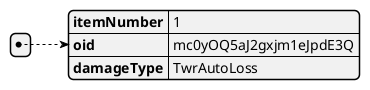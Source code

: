 @startjson

[
{
    "itemNumber": "1",
    "oid": "mc0yOQ5aJ2gxjm1eJpdE3Q",
    "damageType": "TwrAutoLoss"
}
]

@endjson

@startjson

<style>
  .h1 {
    BackGroundColor green
    FontColor white
    FontStyle italic
  }
  .h2 {
    BackGroundColor red
    FontColor white
    FontStyle bold
  }
</style>

#highlight "0" / "itemizedLosses"
#highlight "0" / "itemizedLosses" / "0" / "itemType"
#highlight "0" / "extension" / "airbagsDeployed"
#highlight "0" / "extension" / "knockForKnock"
#highlight "0" / "generalAreaOfDamage" / "0" / "area"
#highlight "0" / "features" / "0" / "reserves" / "0" / "amount"
#highlight "0" / "features" / "0" / "reserves" / "0" / "amount" / "amount"
#highlight "0" / "features" / "0" / "reserves" / "0" / "amount" / "currencyCd"
#highlight "0" / "features" / "0" / "reserves" / "0" / "typeCd"

[
{
    "itemNumber": "1",
    "displayValue": "2021, Nissan, Qashqai J11 ST-L Hatchback 5dr Xtronic 1sp 2.0i, NLF753",
    "damageType": "TwrAutoLoss",
    "itemizedLosses": [
    {
        "oid": "abcd",
        "itemType": "C-Keys and Locks"
    }
    ],
    "componentName": "ClaimsDamage",
    "oid": "mc0yOQ5aJ2gxjm1eJpdE3Q",
    "extension": {
        "airbagsDeployed": "TRUE",
        "knockForKnock": "TRUE"
    },
    "generalAreaOfDamage": [
        {
            "area": "Door - front drivers side"
        }
    ]
    ,
    "features": [
    {
        "oid": "pgXq-Bc8Cm7-bmEnu9NF9g",
        "featureNumber": "1",
        "featureId": "8266408109",
        "coverage": {
            "oid": "hEAnA1gRhBl3asFeavFHDw",
            "coverageCd": "VehicleVehDamage"
        }
        ,
        "featureIncurred": {
            "amount": 2000,
            "currencyCd": "NZD"
        }
        ,
        "statusCd": "OPEN",
        "reserves": [
        {
            "amount": {
                "amount": 2000,
                "currencyCd": "NZD"
            }
            ,
            "typeCd": "INDEMNITY"
        }
        ,
        {
            "amount": {
                "amount": 0,
                "currencyCd": "NZD"
            }
            ,
            "typeCd": "EXPENSE"
        }
        ,
        {
            "amount": {
                "amount": 0,
                "currencyCd": "NZD"
            }
            ,
            "typeCd": "RECOVERY"
        }
        ]
    }
    ]
}
]

@endjson


@startjson

{
  "claimSubStatusCd": "string",
  "policy": {
    "termEffectiveDate": "2023-04-19T22:34:52.917Z",
    "termExpirationDate": "2023-04-19T22:34:52.917Z",
    "inceptionDate": "2023-04-19T22:34:52.917Z",
    "componentName": "string",
    "riskItems": [
      {
        "oid": "string",
        "displayValue": "string",
        "associatedInsurableRiskOid": "string",
        "componentName": "string",
        "coverages": [
          {
            "oid": "string",
            "coverageCd": "string",
            "componentName": "string",
            "deductibleAmount": {
              "amount": 0,
              "currencyCd": "string"
            },
            "designatedCoverageInd": true,
            "coverageDetails": [
              {
                "limitLevel": "string",
                "limitAmount": {
                  "amount": 0,
                  "currencyCd": "string"
                },
                "componentName": "string"
              }
            ]
          }
        ],
        "scheduledItems": [
          {
            "oid": "string",
            "displayValue": "string",
            "associatedInsurableRiskOid": "string",
            "componentName": "string",
            "coverages": [
              {
                "oid": "string",
                "coverageCd": "string",
                "componentName": "string",
                "deductibleAmount": {
                  "amount": 0,
                  "currencyCd": "string"
                },
                "designatedCoverageInd": true,
                "coverageDetails": [
                  {
                    "limitLevel": "string",
                    "limitAmount": {
                      "amount": 0,
                      "currencyCd": "string"
                    },
                    "componentName": "string"
                  }
                ]
              }
            ],
            "scheduledItems": [
              {}
            ],
            "party": {
              "namePrefix": "string",
              "firstName": "string",
              "middleName": "string",
              "lastName": "string",
              "otherName": "string",
              "nameTypeCd": "string",
              "oid": "string",
              "contactPreferenceCd": "string",
              "displayValue": "string",
              "relationShipToInsuredCd": "string",
              "addresses": [
                {
                  "addressLine1": "string",
                  "addressLine2": "string",
                  "addressLine3": "string",
                  "city": "string",
                  "county": "string",
                  "countryCd": "string",
                  "postalCode": "string",
                  "stateProvCd": "string",
                  "latitude": 0,
                  "longitude": 0,
                  "componentName": "string",
                  "addressTypeCd": "string",
                  "displayValue": "string"
                }
              ],
              "componentName": "string",
              "extension": {},
              "emails": [
                {
                  "email": "string",
                  "emailTypeCd": "string"
                }
              ],
              "phones": [
                {
                  "phoneTypeCd": "string",
                  "phone": "string"
                }
              ],
              "roles": [
                {
                  "claimsPartyRoleCd": "string",
                  "claimsPartySubRoleCd": "string",
                  "extension": {},
                  "connectedTo": "string",
                  "instanceName": "string"
                }
              ],
              "birthDt": "2023-04-19T22:34:52.917Z",
              "partyNumber": "string",
              "companyNumber": "string",
              "externalId": "string",
              "preferredPaymentMethod": "string",
              "bankAccountInfo": "string",
              "bankName": "string",
              "bankAccountNumber": "string",
              "accountHolderName": "string",
              "bankTransitNumber": "string",
              "bankCd": "string",
              "bankBranchCd": "string",
              "bankAccountType": "string",
              "additionalNameInd": true,
              "additionalName": "string",
              "instanceName": "string",
              "type": "string",
              "partyRoles": [
                "string"
              ],
              "externalPartyInd": true,
              "suffix": "string"
            }
          }
        ],
        "party": {
          "namePrefix": "string",
          "firstName": "string",
          "middleName": "string",
          "lastName": "string",
          "otherName": "string",
          "nameTypeCd": "string",
          "oid": "string",
          "contactPreferenceCd": "string",
          "displayValue": "string",
          "relationShipToInsuredCd": "string",
          "addresses": [
            {
              "addressLine1": "string",
              "addressLine2": "string",
              "addressLine3": "string",
              "city": "string",
              "county": "string",
              "countryCd": "string",
              "postalCode": "string",
              "stateProvCd": "string",
              "latitude": 0,
              "longitude": 0,
              "componentName": "string",
              "addressTypeCd": "string",
              "displayValue": "string"
            }
          ],
          "componentName": "string",
          "extension": {},
          "emails": [
            {
              "email": "string",
              "emailTypeCd": "string"
            }
          ],
          "phones": [
            {
              "phoneTypeCd": "string",
              "phone": "string"
            }
          ],
          "roles": [
            {
              "claimsPartyRoleCd": "string",
              "claimsPartySubRoleCd": "string",
              "extension": {},
              "connectedTo": "string",
              "instanceName": "string"
            }
          ],
          "birthDt": "2023-04-19T22:34:52.918Z",
          "partyNumber": "string",
          "companyNumber": "string",
          "externalId": "string",
          "preferredPaymentMethod": "string",
          "bankAccountInfo": "string",
          "bankName": "string",
          "bankAccountNumber": "string",
          "accountHolderName": "string",
          "bankTransitNumber": "string",
          "bankCd": "string",
          "bankBranchCd": "string",
          "bankAccountType": "string",
          "additionalNameInd": true,
          "additionalName": "string",
          "instanceName": "string",
          "type": "string",
          "partyRoles": [
            "string"
          ],
          "externalPartyInd": true,
          "suffix": "string"
        },
        "reportedRiskItemName": "string",
        "extension": {}
      }
    ],
    "parties": [
      {
        "namePrefix": "string",
        "firstName": "string",
        "middleName": "string",
        "lastName": "string",
        "otherName": "string",
        "nameTypeCd": "string",
        "oid": "string",
        "contactPreferenceCd": "string",
        "displayValue": "string",
        "relationShipToInsuredCd": "string",
        "addresses": [
          {
            "addressLine1": "string",
            "addressLine2": "string",
            "addressLine3": "string",
            "city": "string",
            "county": "string",
            "countryCd": "string",
            "postalCode": "string",
            "stateProvCd": "string",
            "latitude": 0,
            "longitude": 0,
            "componentName": "string",
            "addressTypeCd": "string",
            "displayValue": "string"
          }
        ],
        "componentName": "string",
        "extension": {},
        "emails": [
          {
            "email": "string",
            "emailTypeCd": "string"
          }
        ],
        "phones": [
          {
            "phoneTypeCd": "string",
            "phone": "string"
          }
        ],
        "roles": [
          {
            "claimsPartyRoleCd": "string",
            "claimsPartySubRoleCd": "string",
            "extension": {},
            "connectedTo": "string",
            "instanceName": "string"
          }
        ],
        "birthDt": "2023-04-19T22:34:52.918Z",
        "partyNumber": "string",
        "companyNumber": "string",
        "externalId": "string",
        "preferredPaymentMethod": "string",
        "bankAccountInfo": "string",
        "bankName": "string",
        "bankAccountNumber": "string",
        "accountHolderName": "string",
        "bankTransitNumber": "string",
        "bankCd": "string",
        "bankBranchCd": "string",
        "bankAccountType": "string",
        "additionalNameInd": true,
        "additionalName": "string",
        "instanceName": "string",
        "type": "string",
        "partyRoles": [
          "string"
        ],
        "externalPartyInd": true,
        "suffix": "string"
      }
    ],
    "policyNumber": "string",
    "productCd": "string",
    "productVersion": 0,
    "verified": true,
    "policyStatus": "ACTIVE",
    "policyLOB": "string",
    "policyBLOB": "string",
    "reportedPolicyNumber": "string"
  },
  "claimNumber": "string",
  "additionalClaimNumber": "string",
  "claimStatusCd": "string",
  "lossDt": "2023-04-19T22:34:52.918Z",
  "lossDesc": "string",
  "customerNumber": "string",
  "reportedDt": "2023-04-19T22:34:52.918Z",
  "policyNumber": "string",
  "policyProductCd": "string",
  "knownTimeInd": true,
  "lineOfBusinessCd": "string",
  "productVersion": 0,
  "causeOfLossCd": "string",
  "lossLocationDesc": "string",
  "lossLocation": "string",
  "secondaryLossCauseCd": "string",
  "reportingMethod": "string",
  "parties": [
    {
      "namePrefix": "string",
      "firstName": "string",
      "middleName": "string",
      "lastName": "string",
      "otherName": "string",
      "nameTypeCd": "string",
      "oid": "string",
      "contactPreferenceCd": "string",
      "displayValue": "string",
      "relationShipToInsuredCd": "string",
      "addresses": [
        {
          "addressLine1": "string",
          "addressLine2": "string",
          "addressLine3": "string",
          "city": "string",
          "county": "string",
          "countryCd": "string",
          "postalCode": "string",
          "stateProvCd": "string",
          "latitude": 0,
          "longitude": 0,
          "componentName": "string",
          "addressTypeCd": "string",
          "displayValue": "string"
        }
      ],
      "componentName": "string",
      "extension": {},
      "emails": [
        {
          "email": "string",
          "emailTypeCd": "string"
        }
      ],
      "phones": [
        {
          "phoneTypeCd": "string",
          "phone": "string"
        }
      ],
      "roles": [
        {
          "claimsPartyRoleCd": "string",
          "claimsPartySubRoleCd": "string",
          "extension": {},
          "connectedTo": "string",
          "instanceName": "string"
        }
      ],
      "birthDt": "2023-04-19T22:34:52.918Z",
      "partyNumber": "string",
      "companyNumber": "string",
      "externalId": "string",
      "preferredPaymentMethod": "string",
      "bankAccountInfo": "string",
      "bankName": "string",
      "bankAccountNumber": "string",
      "accountHolderName": "string",
      "bankTransitNumber": "string",
      "bankCd": "string",
      "bankBranchCd": "string",
      "bankAccountType": "string",
      "additionalNameInd": true,
      "additionalName": "string",
      "instanceName": "string",
      "type": "string",
      "partyRoles": [
        "string"
      ],
      "externalPartyInd": true,
      "suffix": "string"
    }
  ],
  "addresses": [
    {
      "addressLine1": "string",
      "addressLine2": "string",
      "addressLine3": "string",
      "city": "string",
      "county": "string",
      "countryCd": "string",
      "postalCode": "string",
      "stateProvCd": "string",
      "latitude": 0,
      "longitude": 0,
      "componentName": "string",
      "addressTypeCd": "string",
      "displayValue": "string"
    }
  ],
  "componentName": "string",
  "policyProductVersion": 0,
  "totalIncurred": {
    "amount": 0,
    "currencyCd": "string"
  },
  "fileOwner": {
    "typeCd": "internalUser",
    "refId": "string",
    "displayValue": "string"
  },
  "claimsPolicyStatus": "string",
  "extension": {},
  "selectedRiskItemOids": [
    "string"
  ],
  "currencyCd": "string",
  "productCd": "string"
}

@endjson